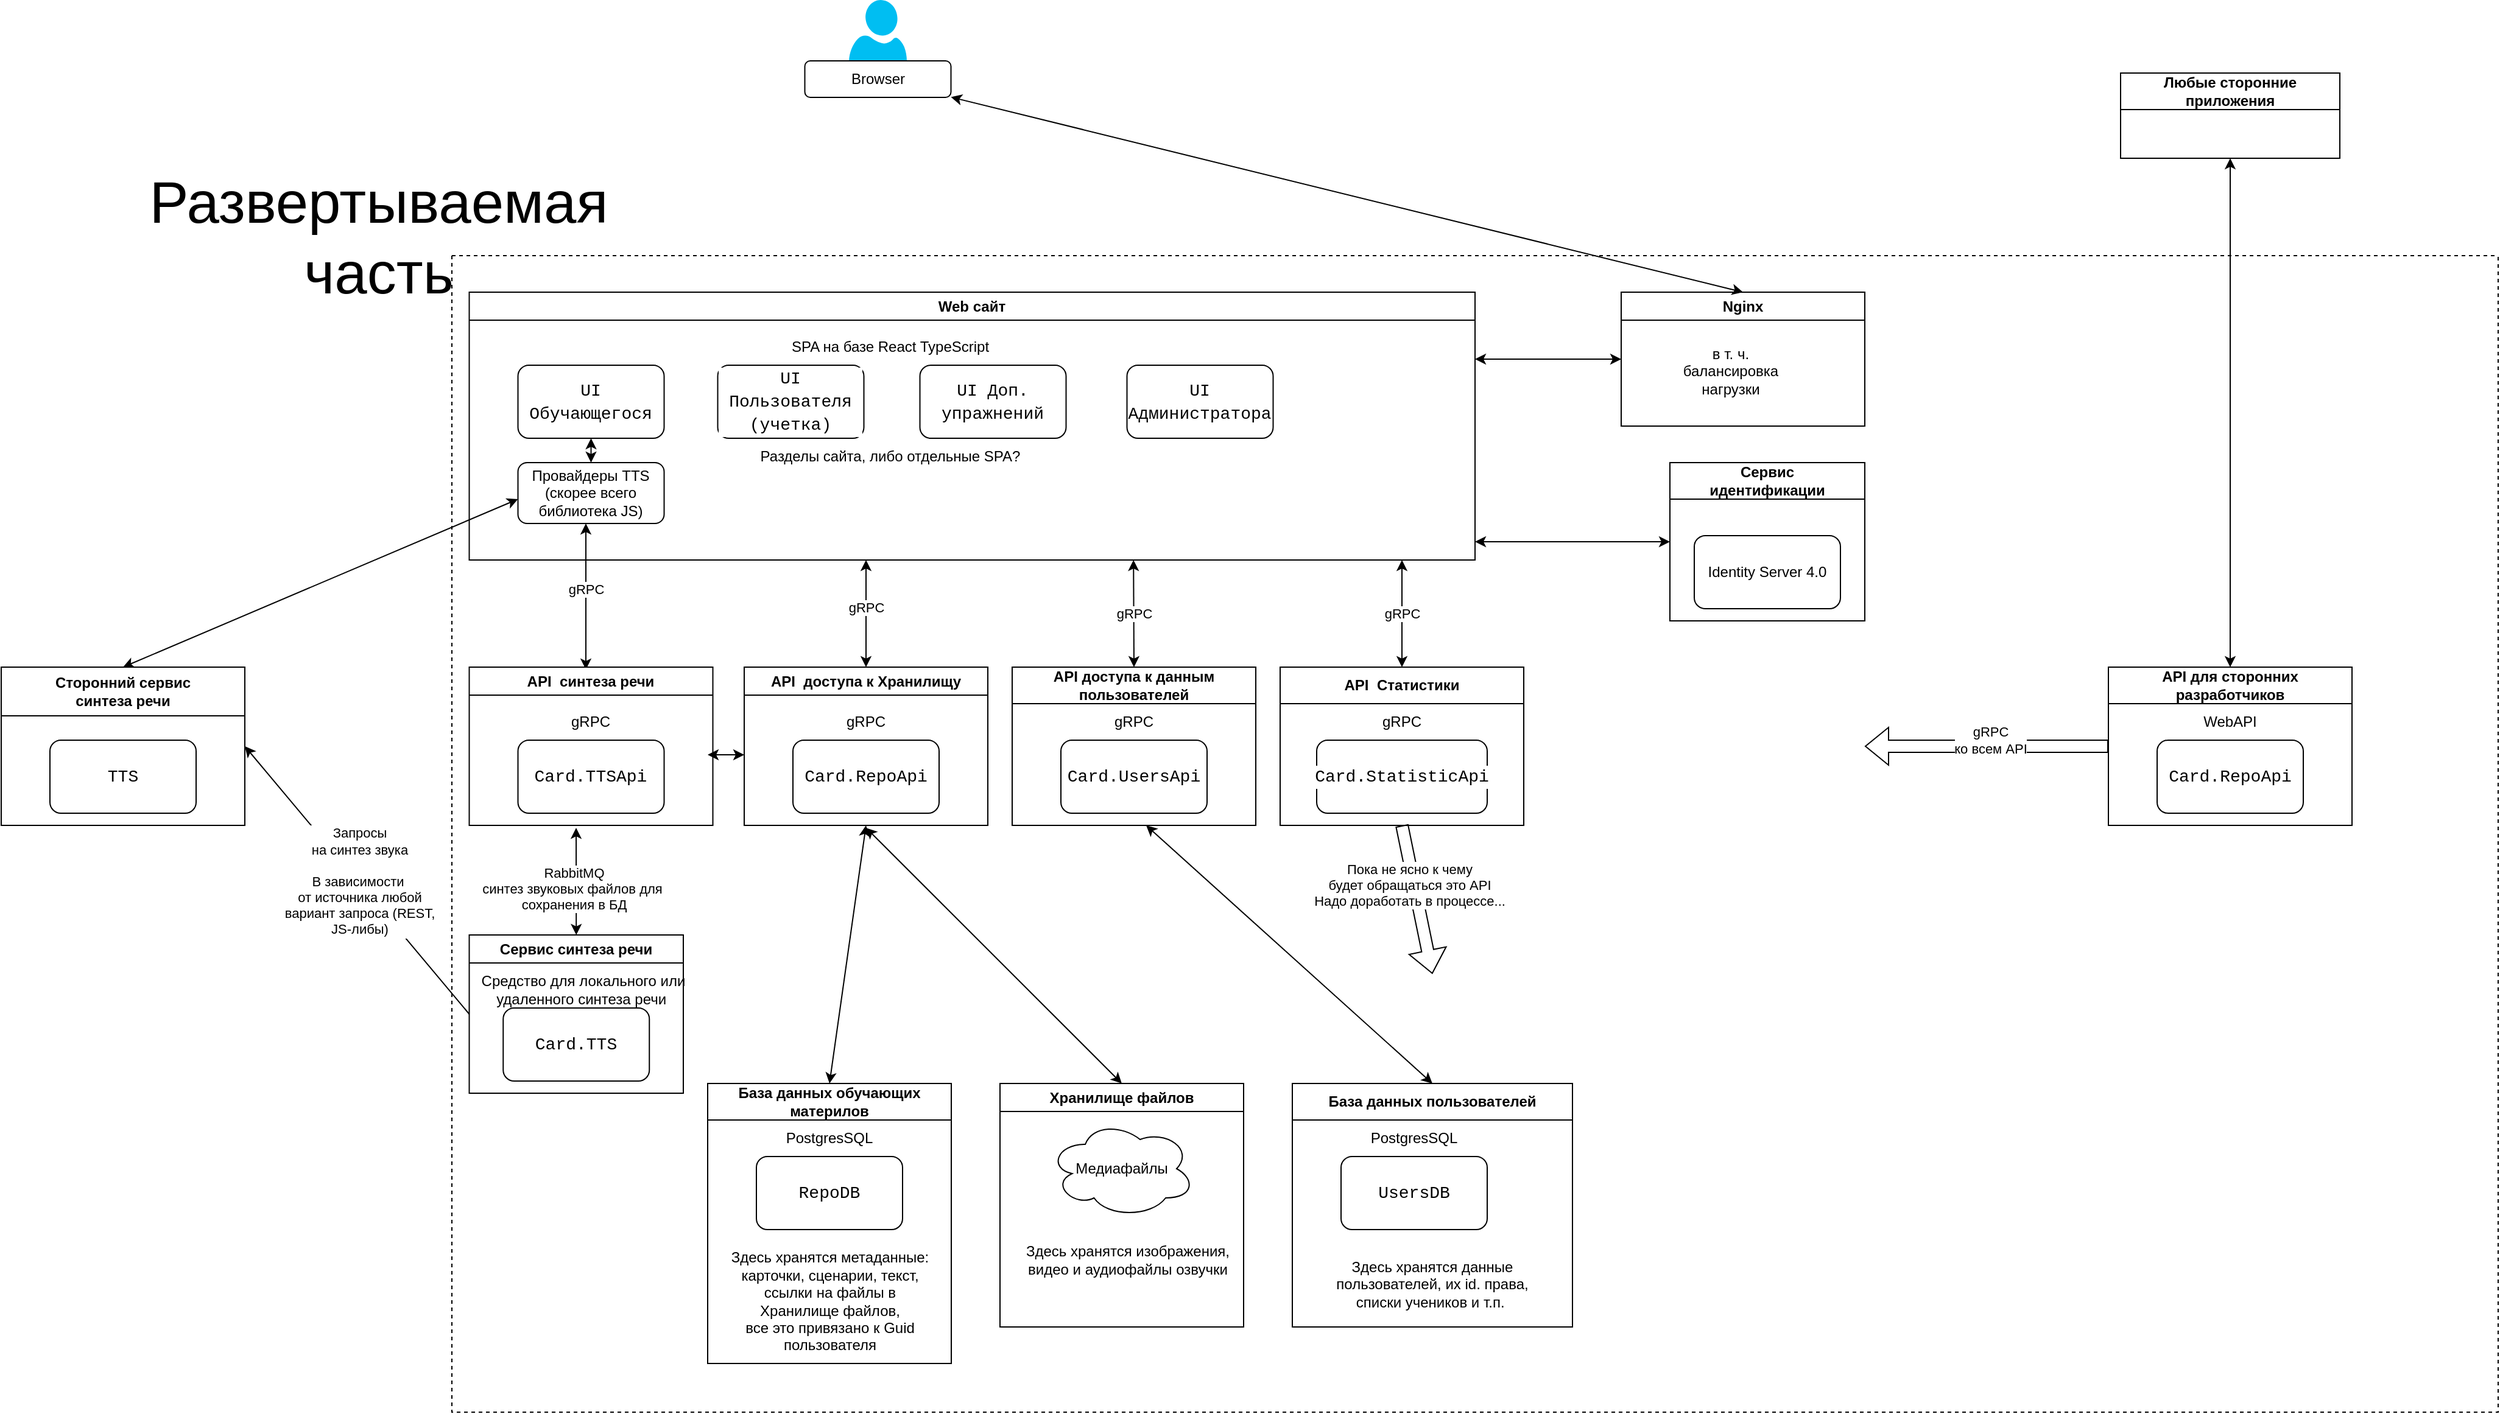 <mxfile version="23.1.5" type="device">
  <diagram name="Страница — 1" id="4c29RNRdUP_Loz52Y8jb">
    <mxGraphModel dx="2062" dy="740" grid="1" gridSize="10" guides="1" tooltips="1" connect="1" arrows="1" fold="1" page="1" pageScale="1" pageWidth="827" pageHeight="1169" math="0" shadow="0">
      <root>
        <mxCell id="0" />
        <mxCell id="1" parent="0" />
        <mxCell id="G9CLyLBNerquvoPNeNlz-1" value="" style="swimlane;startSize=0;dashed=1;" parent="1" vertex="1">
          <mxGeometry x="40" y="350" width="1680" height="950" as="geometry">
            <mxRectangle x="30" y="420" width="50" height="40" as="alternateBounds" />
          </mxGeometry>
        </mxCell>
        <mxCell id="G9CLyLBNerquvoPNeNlz-8" value="Web сайт" style="swimlane;whiteSpace=wrap;html=1;" parent="G9CLyLBNerquvoPNeNlz-1" vertex="1">
          <mxGeometry x="14.25" y="30" width="825.75" height="220" as="geometry">
            <mxRectangle x="240" y="170" width="140" height="30" as="alternateBounds" />
          </mxGeometry>
        </mxCell>
        <mxCell id="G9CLyLBNerquvoPNeNlz-9" value="&lt;div style=&quot;font-family: Consolas, &amp;quot;Courier New&amp;quot;, monospace; font-size: 14px; line-height: 19px;&quot;&gt;UI Обучающегося&lt;/div&gt;" style="rounded=1;whiteSpace=wrap;html=1;fontColor=default;labelBackgroundColor=default;" parent="G9CLyLBNerquvoPNeNlz-8" vertex="1">
          <mxGeometry x="40" y="60" width="120" height="60" as="geometry" />
        </mxCell>
        <mxCell id="G9CLyLBNerquvoPNeNlz-10" value="&lt;div style=&quot;font-family: Consolas, &amp;quot;Courier New&amp;quot;, monospace; font-size: 14px; line-height: 19px;&quot;&gt;UI Администратора&lt;/div&gt;" style="rounded=1;whiteSpace=wrap;html=1;fontColor=default;labelBackgroundColor=default;" parent="G9CLyLBNerquvoPNeNlz-8" vertex="1">
          <mxGeometry x="540" y="60" width="120" height="60" as="geometry" />
        </mxCell>
        <mxCell id="G9CLyLBNerquvoPNeNlz-11" value="&lt;div style=&quot;font-family: Consolas, &amp;quot;Courier New&amp;quot;, monospace; font-size: 14px; line-height: 19px;&quot;&gt;UI Пользователя&lt;/div&gt;&lt;div style=&quot;font-family: Consolas, &amp;quot;Courier New&amp;quot;, monospace; font-size: 14px; line-height: 19px;&quot;&gt;(учетка)&lt;/div&gt;" style="rounded=1;whiteSpace=wrap;html=1;fontColor=default;labelBackgroundColor=default;" parent="G9CLyLBNerquvoPNeNlz-8" vertex="1">
          <mxGeometry x="204" y="60" width="120" height="60" as="geometry" />
        </mxCell>
        <mxCell id="G9CLyLBNerquvoPNeNlz-12" value="&lt;div style=&quot;font-family: Consolas, &amp;quot;Courier New&amp;quot;, monospace; font-size: 14px; line-height: 19px;&quot;&gt;UI Доп. упражнений&lt;/div&gt;" style="rounded=1;whiteSpace=wrap;html=1;fontColor=default;labelBackgroundColor=default;" parent="G9CLyLBNerquvoPNeNlz-8" vertex="1">
          <mxGeometry x="370" y="60" width="120" height="60" as="geometry" />
        </mxCell>
        <mxCell id="G9CLyLBNerquvoPNeNlz-18" value="SPA на базе React TypeScript" style="text;html=1;align=center;verticalAlign=middle;whiteSpace=wrap;rounded=0;" parent="G9CLyLBNerquvoPNeNlz-8" vertex="1">
          <mxGeometry x="193.38" y="30" width="304.25" height="30" as="geometry" />
        </mxCell>
        <mxCell id="G9CLyLBNerquvoPNeNlz-51" value="Разделы сайта, либо отдельные SPA?" style="text;html=1;align=center;verticalAlign=middle;whiteSpace=wrap;rounded=0;" parent="G9CLyLBNerquvoPNeNlz-8" vertex="1">
          <mxGeometry x="214.63" y="120" width="261.75" height="30" as="geometry" />
        </mxCell>
        <mxCell id="G9CLyLBNerquvoPNeNlz-65" value="Провайдеры TTS&lt;br&gt;(скорее всего библиотека JS)" style="rounded=1;whiteSpace=wrap;html=1;" parent="G9CLyLBNerquvoPNeNlz-8" vertex="1">
          <mxGeometry x="40" y="140" width="120" height="50" as="geometry" />
        </mxCell>
        <mxCell id="G9CLyLBNerquvoPNeNlz-66" value="" style="endArrow=classic;startArrow=classic;html=1;rounded=0;entryX=0.5;entryY=1;entryDx=0;entryDy=0;exitX=0.5;exitY=0;exitDx=0;exitDy=0;" parent="G9CLyLBNerquvoPNeNlz-8" source="G9CLyLBNerquvoPNeNlz-65" target="G9CLyLBNerquvoPNeNlz-9" edge="1">
          <mxGeometry width="50" height="50" relative="1" as="geometry">
            <mxPoint x="205.75" y="230" as="sourcePoint" />
            <mxPoint x="255.75" y="180" as="targetPoint" />
          </mxGeometry>
        </mxCell>
        <mxCell id="G9CLyLBNerquvoPNeNlz-69" value="" style="endArrow=classic;startArrow=classic;html=1;rounded=0;exitX=0.5;exitY=0;exitDx=0;exitDy=0;" parent="G9CLyLBNerquvoPNeNlz-8" source="G9CLyLBNerquvoPNeNlz-43" edge="1">
          <mxGeometry width="50" height="50" relative="1" as="geometry">
            <mxPoint x="-10" y="220" as="sourcePoint" />
            <mxPoint x="40" y="170" as="targetPoint" />
          </mxGeometry>
        </mxCell>
        <mxCell id="YbVzIjHWIAAiJd0-2yNt-5" value="" style="endArrow=classic;startArrow=classic;html=1;rounded=0;" parent="G9CLyLBNerquvoPNeNlz-8" edge="1">
          <mxGeometry width="50" height="50" relative="1" as="geometry">
            <mxPoint x="95.75" y="310" as="sourcePoint" />
            <mxPoint x="95.75" y="190" as="targetPoint" />
          </mxGeometry>
        </mxCell>
        <mxCell id="YbVzIjHWIAAiJd0-2yNt-6" value="gRPC" style="edgeLabel;html=1;align=center;verticalAlign=middle;resizable=0;points=[];" parent="YbVzIjHWIAAiJd0-2yNt-5" vertex="1" connectable="0">
          <mxGeometry x="0.07" relative="1" as="geometry">
            <mxPoint y="-2" as="offset" />
          </mxGeometry>
        </mxCell>
        <mxCell id="G9CLyLBNerquvoPNeNlz-19" value="API&amp;nbsp; доступа к Хранилищу" style="swimlane;whiteSpace=wrap;html=1;" parent="G9CLyLBNerquvoPNeNlz-1" vertex="1">
          <mxGeometry x="240" y="338" width="200" height="130" as="geometry">
            <mxRectangle x="130" y="220" width="200" height="30" as="alternateBounds" />
          </mxGeometry>
        </mxCell>
        <mxCell id="G9CLyLBNerquvoPNeNlz-20" value="&lt;div style=&quot;font-family: Consolas, &amp;quot;Courier New&amp;quot;, monospace; font-size: 14px; line-height: 19px;&quot;&gt;Card.RepoApi&lt;/div&gt;" style="rounded=1;whiteSpace=wrap;html=1;fontColor=default;labelBackgroundColor=default;" parent="G9CLyLBNerquvoPNeNlz-19" vertex="1">
          <mxGeometry x="40" y="60" width="120" height="60" as="geometry" />
        </mxCell>
        <mxCell id="G9CLyLBNerquvoPNeNlz-25" value="gRPC" style="text;html=1;align=center;verticalAlign=middle;whiteSpace=wrap;rounded=0;" parent="G9CLyLBNerquvoPNeNlz-19" vertex="1">
          <mxGeometry x="70" y="30" width="60" height="30" as="geometry" />
        </mxCell>
        <mxCell id="G9CLyLBNerquvoPNeNlz-21" value="API доступа к данным пользователей" style="swimlane;whiteSpace=wrap;html=1;startSize=30;" parent="G9CLyLBNerquvoPNeNlz-1" vertex="1">
          <mxGeometry x="460" y="338" width="200" height="130" as="geometry" />
        </mxCell>
        <mxCell id="G9CLyLBNerquvoPNeNlz-22" value="&lt;div style=&quot;font-family: Consolas, &amp;quot;Courier New&amp;quot;, monospace; font-size: 14px; line-height: 19px;&quot;&gt;Card.UsersApi&lt;/div&gt;" style="rounded=1;whiteSpace=wrap;html=1;fontColor=default;labelBackgroundColor=default;" parent="G9CLyLBNerquvoPNeNlz-21" vertex="1">
          <mxGeometry x="40" y="60" width="120" height="60" as="geometry" />
        </mxCell>
        <mxCell id="G9CLyLBNerquvoPNeNlz-29" value="gRPC" style="text;html=1;align=center;verticalAlign=middle;whiteSpace=wrap;rounded=0;" parent="G9CLyLBNerquvoPNeNlz-21" vertex="1">
          <mxGeometry x="70" y="30" width="60" height="30" as="geometry" />
        </mxCell>
        <mxCell id="G9CLyLBNerquvoPNeNlz-35" value="Сервис &lt;br&gt;идентификации" style="swimlane;whiteSpace=wrap;html=1;startSize=30;" parent="G9CLyLBNerquvoPNeNlz-1" vertex="1">
          <mxGeometry x="1000" y="170" width="160" height="130" as="geometry" />
        </mxCell>
        <mxCell id="G9CLyLBNerquvoPNeNlz-36" value="Identity Server 4.0" style="rounded=1;whiteSpace=wrap;html=1;" parent="G9CLyLBNerquvoPNeNlz-35" vertex="1">
          <mxGeometry x="20" y="60" width="120" height="60" as="geometry" />
        </mxCell>
        <mxCell id="G9CLyLBNerquvoPNeNlz-37" value="API для сторонних разработчиков" style="swimlane;whiteSpace=wrap;html=1;startSize=30;" parent="G9CLyLBNerquvoPNeNlz-1" vertex="1">
          <mxGeometry x="1360" y="338" width="200" height="130" as="geometry">
            <mxRectangle x="130" y="220" width="200" height="30" as="alternateBounds" />
          </mxGeometry>
        </mxCell>
        <mxCell id="G9CLyLBNerquvoPNeNlz-38" value="&lt;div style=&quot;font-family: Consolas, &amp;quot;Courier New&amp;quot;, monospace; font-size: 14px; line-height: 19px;&quot;&gt;Card.RepoApi&lt;/div&gt;" style="rounded=1;whiteSpace=wrap;html=1;fontColor=default;labelBackgroundColor=default;" parent="G9CLyLBNerquvoPNeNlz-37" vertex="1">
          <mxGeometry x="40" y="60" width="120" height="60" as="geometry" />
        </mxCell>
        <mxCell id="G9CLyLBNerquvoPNeNlz-39" value="WebAPI" style="text;html=1;align=center;verticalAlign=middle;whiteSpace=wrap;rounded=0;" parent="G9CLyLBNerquvoPNeNlz-37" vertex="1">
          <mxGeometry x="70" y="30" width="60" height="30" as="geometry" />
        </mxCell>
        <mxCell id="G9CLyLBNerquvoPNeNlz-40" value="Сервис синтеза речи" style="swimlane;whiteSpace=wrap;html=1;startSize=23;" parent="G9CLyLBNerquvoPNeNlz-1" vertex="1">
          <mxGeometry x="14.25" y="558" width="175.75" height="130" as="geometry">
            <mxRectangle x="130" y="220" width="200" height="30" as="alternateBounds" />
          </mxGeometry>
        </mxCell>
        <mxCell id="G9CLyLBNerquvoPNeNlz-41" value="&lt;div style=&quot;font-family: Consolas, &amp;quot;Courier New&amp;quot;, monospace; font-size: 14px; line-height: 19px;&quot;&gt;&lt;div style=&quot;line-height: 19px;&quot;&gt;Card.TTS&lt;/div&gt;&lt;/div&gt;" style="rounded=1;whiteSpace=wrap;html=1;fontColor=default;labelBackgroundColor=default;" parent="G9CLyLBNerquvoPNeNlz-40" vertex="1">
          <mxGeometry x="27.88" y="60" width="120" height="60" as="geometry" />
        </mxCell>
        <mxCell id="G9CLyLBNerquvoPNeNlz-70" value="Средство для локального или удаленного синтеза речи&amp;nbsp;" style="text;html=1;align=center;verticalAlign=middle;whiteSpace=wrap;rounded=0;" parent="G9CLyLBNerquvoPNeNlz-40" vertex="1">
          <mxGeometry x="5.75" y="30" width="175.75" height="30" as="geometry" />
        </mxCell>
        <mxCell id="G9CLyLBNerquvoPNeNlz-45" value="База данных обучающих&lt;br&gt;материлов" style="swimlane;whiteSpace=wrap;html=1;startSize=30;" parent="G9CLyLBNerquvoPNeNlz-1" vertex="1">
          <mxGeometry x="210" y="680" width="200" height="230" as="geometry">
            <mxRectangle x="130" y="220" width="200" height="30" as="alternateBounds" />
          </mxGeometry>
        </mxCell>
        <mxCell id="G9CLyLBNerquvoPNeNlz-46" value="&lt;div style=&quot;font-family: Consolas, &amp;quot;Courier New&amp;quot;, monospace; font-size: 14px; line-height: 19px;&quot;&gt;RepoDB&lt;/div&gt;" style="rounded=1;whiteSpace=wrap;html=1;fontColor=default;labelBackgroundColor=default;" parent="G9CLyLBNerquvoPNeNlz-45" vertex="1">
          <mxGeometry x="40" y="60" width="120" height="60" as="geometry" />
        </mxCell>
        <mxCell id="G9CLyLBNerquvoPNeNlz-47" value="PostgresSQL" style="text;html=1;align=center;verticalAlign=middle;whiteSpace=wrap;rounded=0;" parent="G9CLyLBNerquvoPNeNlz-45" vertex="1">
          <mxGeometry x="70" y="30" width="60" height="30" as="geometry" />
        </mxCell>
        <mxCell id="YbVzIjHWIAAiJd0-2yNt-12" value="Здесь хранятся метаданные:&lt;br&gt;карточки, сценарии, текст, ссылки на файлы в Хранилище файлов,&lt;br&gt;все это привязано к Guid пользователя" style="text;html=1;align=center;verticalAlign=middle;whiteSpace=wrap;rounded=0;" parent="G9CLyLBNerquvoPNeNlz-45" vertex="1">
          <mxGeometry x="17.5" y="139" width="165" height="80" as="geometry" />
        </mxCell>
        <mxCell id="G9CLyLBNerquvoPNeNlz-48" value="База данных пользователей" style="swimlane;whiteSpace=wrap;html=1;startSize=30;" parent="G9CLyLBNerquvoPNeNlz-1" vertex="1">
          <mxGeometry x="690" y="680" width="230" height="200" as="geometry">
            <mxRectangle x="130" y="220" width="200" height="30" as="alternateBounds" />
          </mxGeometry>
        </mxCell>
        <mxCell id="G9CLyLBNerquvoPNeNlz-49" value="&lt;div style=&quot;font-family: Consolas, &amp;quot;Courier New&amp;quot;, monospace; font-size: 14px; line-height: 19px;&quot;&gt;UsersDB&lt;/div&gt;" style="rounded=1;whiteSpace=wrap;html=1;fontColor=default;labelBackgroundColor=default;" parent="G9CLyLBNerquvoPNeNlz-48" vertex="1">
          <mxGeometry x="40" y="60" width="120" height="60" as="geometry" />
        </mxCell>
        <mxCell id="G9CLyLBNerquvoPNeNlz-50" value="PostgresSQL" style="text;html=1;align=center;verticalAlign=middle;whiteSpace=wrap;rounded=0;" parent="G9CLyLBNerquvoPNeNlz-48" vertex="1">
          <mxGeometry x="70" y="30" width="60" height="30" as="geometry" />
        </mxCell>
        <mxCell id="YbVzIjHWIAAiJd0-2yNt-13" value="Здесь хранятся данные пользователей, их id. права, списки учеников и т.п.&amp;nbsp;" style="text;html=1;align=center;verticalAlign=middle;whiteSpace=wrap;rounded=0;" parent="G9CLyLBNerquvoPNeNlz-48" vertex="1">
          <mxGeometry x="30" y="130" width="170" height="70" as="geometry" />
        </mxCell>
        <mxCell id="G9CLyLBNerquvoPNeNlz-52" value="" style="endArrow=classic;startArrow=classic;html=1;rounded=0;exitX=0.5;exitY=0;exitDx=0;exitDy=0;" parent="G9CLyLBNerquvoPNeNlz-1" source="G9CLyLBNerquvoPNeNlz-40" edge="1">
          <mxGeometry width="50" height="50" relative="1" as="geometry">
            <mxPoint x="70" y="230" as="sourcePoint" />
            <mxPoint x="102" y="470" as="targetPoint" />
          </mxGeometry>
        </mxCell>
        <mxCell id="G9CLyLBNerquvoPNeNlz-58" value="RabbitMQ&lt;br&gt;синтез звуковых файлов для&amp;nbsp;&lt;br&gt;сохранения в БД" style="edgeLabel;html=1;align=center;verticalAlign=middle;resizable=0;points=[];" parent="G9CLyLBNerquvoPNeNlz-52" vertex="1" connectable="0">
          <mxGeometry x="-0.011" relative="1" as="geometry">
            <mxPoint x="-2" y="5" as="offset" />
          </mxGeometry>
        </mxCell>
        <mxCell id="G9CLyLBNerquvoPNeNlz-53" value="" style="endArrow=classic;startArrow=classic;html=1;rounded=0;exitX=0.5;exitY=0;exitDx=0;exitDy=0;" parent="G9CLyLBNerquvoPNeNlz-1" source="G9CLyLBNerquvoPNeNlz-19" edge="1">
          <mxGeometry width="50" height="50" relative="1" as="geometry">
            <mxPoint x="338.25" y="320" as="sourcePoint" />
            <mxPoint x="340" y="250" as="targetPoint" />
          </mxGeometry>
        </mxCell>
        <mxCell id="G9CLyLBNerquvoPNeNlz-59" value="gRPC" style="edgeLabel;html=1;align=center;verticalAlign=middle;resizable=0;points=[];" parent="G9CLyLBNerquvoPNeNlz-53" vertex="1" connectable="0">
          <mxGeometry x="0.07" relative="1" as="geometry">
            <mxPoint y="-2" as="offset" />
          </mxGeometry>
        </mxCell>
        <mxCell id="G9CLyLBNerquvoPNeNlz-54" value="" style="endArrow=classic;startArrow=classic;html=1;rounded=0;exitX=0.5;exitY=0;exitDx=0;exitDy=0;" parent="G9CLyLBNerquvoPNeNlz-1" source="G9CLyLBNerquvoPNeNlz-21" edge="1">
          <mxGeometry width="50" height="50" relative="1" as="geometry">
            <mxPoint x="559.6" y="320" as="sourcePoint" />
            <mxPoint x="559.6" y="250" as="targetPoint" />
          </mxGeometry>
        </mxCell>
        <mxCell id="G9CLyLBNerquvoPNeNlz-60" value="gRPC" style="edgeLabel;html=1;align=center;verticalAlign=middle;resizable=0;points=[];" parent="G9CLyLBNerquvoPNeNlz-54" vertex="1" connectable="0">
          <mxGeometry x="-0.008" y="2" relative="1" as="geometry">
            <mxPoint x="2" y="-1" as="offset" />
          </mxGeometry>
        </mxCell>
        <mxCell id="G9CLyLBNerquvoPNeNlz-55" value="" style="endArrow=classic;startArrow=classic;html=1;rounded=0;exitX=0;exitY=0.5;exitDx=0;exitDy=0;" parent="G9CLyLBNerquvoPNeNlz-1" source="G9CLyLBNerquvoPNeNlz-35" edge="1">
          <mxGeometry width="50" height="50" relative="1" as="geometry">
            <mxPoint x="700" y="250" as="sourcePoint" />
            <mxPoint x="840" y="235" as="targetPoint" />
          </mxGeometry>
        </mxCell>
        <mxCell id="G9CLyLBNerquvoPNeNlz-61" value="" style="endArrow=classic;startArrow=classic;html=1;rounded=0;" parent="G9CLyLBNerquvoPNeNlz-1" edge="1">
          <mxGeometry width="50" height="50" relative="1" as="geometry">
            <mxPoint x="240" y="410" as="sourcePoint" />
            <mxPoint x="210" y="410" as="targetPoint" />
          </mxGeometry>
        </mxCell>
        <mxCell id="G9CLyLBNerquvoPNeNlz-62" value="" style="endArrow=classic;startArrow=classic;html=1;rounded=0;entryX=0.5;entryY=1;entryDx=0;entryDy=0;exitX=0.5;exitY=0;exitDx=0;exitDy=0;" parent="G9CLyLBNerquvoPNeNlz-1" source="G9CLyLBNerquvoPNeNlz-45" target="G9CLyLBNerquvoPNeNlz-19" edge="1">
          <mxGeometry width="50" height="50" relative="1" as="geometry">
            <mxPoint x="340" y="558" as="sourcePoint" />
            <mxPoint x="410" y="488" as="targetPoint" />
          </mxGeometry>
        </mxCell>
        <mxCell id="G9CLyLBNerquvoPNeNlz-63" value="" style="endArrow=classic;startArrow=classic;html=1;rounded=0;exitX=0.5;exitY=0;exitDx=0;exitDy=0;" parent="G9CLyLBNerquvoPNeNlz-1" source="G9CLyLBNerquvoPNeNlz-48" edge="1">
          <mxGeometry width="50" height="50" relative="1" as="geometry">
            <mxPoint x="490" y="528" as="sourcePoint" />
            <mxPoint x="570" y="468" as="targetPoint" />
          </mxGeometry>
        </mxCell>
        <mxCell id="G9CLyLBNerquvoPNeNlz-73" value="Nginx" style="swimlane;whiteSpace=wrap;html=1;" parent="G9CLyLBNerquvoPNeNlz-1" vertex="1">
          <mxGeometry x="960" y="30" width="200" height="110" as="geometry" />
        </mxCell>
        <mxCell id="G9CLyLBNerquvoPNeNlz-75" value="в т. ч. балансировка&lt;br&gt;нагрузки" style="text;html=1;align=center;verticalAlign=middle;whiteSpace=wrap;rounded=0;" parent="G9CLyLBNerquvoPNeNlz-73" vertex="1">
          <mxGeometry x="60" y="50" width="60" height="30" as="geometry" />
        </mxCell>
        <mxCell id="G9CLyLBNerquvoPNeNlz-74" value="" style="endArrow=classic;startArrow=classic;html=1;rounded=0;entryX=0;entryY=0.5;entryDx=0;entryDy=0;exitX=1;exitY=0.25;exitDx=0;exitDy=0;" parent="G9CLyLBNerquvoPNeNlz-1" source="G9CLyLBNerquvoPNeNlz-8" target="G9CLyLBNerquvoPNeNlz-73" edge="1">
          <mxGeometry width="50" height="50" relative="1" as="geometry">
            <mxPoint x="800" y="220" as="sourcePoint" />
            <mxPoint x="850" y="170" as="targetPoint" />
          </mxGeometry>
        </mxCell>
        <mxCell id="YbVzIjHWIAAiJd0-2yNt-1" value="API&amp;nbsp; синтеза речи" style="swimlane;whiteSpace=wrap;html=1;" parent="G9CLyLBNerquvoPNeNlz-1" vertex="1">
          <mxGeometry x="14.25" y="338" width="200" height="130" as="geometry">
            <mxRectangle x="130" y="220" width="200" height="30" as="alternateBounds" />
          </mxGeometry>
        </mxCell>
        <mxCell id="YbVzIjHWIAAiJd0-2yNt-2" value="&lt;div style=&quot;font-family: Consolas, &amp;quot;Courier New&amp;quot;, monospace; font-size: 14px; line-height: 19px;&quot;&gt;Card.TTSApi&lt;/div&gt;" style="rounded=1;whiteSpace=wrap;html=1;fontColor=default;labelBackgroundColor=default;" parent="YbVzIjHWIAAiJd0-2yNt-1" vertex="1">
          <mxGeometry x="40" y="60" width="120" height="60" as="geometry" />
        </mxCell>
        <mxCell id="YbVzIjHWIAAiJd0-2yNt-3" value="gRPC" style="text;html=1;align=center;verticalAlign=middle;whiteSpace=wrap;rounded=0;" parent="YbVzIjHWIAAiJd0-2yNt-1" vertex="1">
          <mxGeometry x="70" y="30" width="60" height="30" as="geometry" />
        </mxCell>
        <mxCell id="YbVzIjHWIAAiJd0-2yNt-7" value="Хранилище файлов" style="swimlane;whiteSpace=wrap;html=1;" parent="G9CLyLBNerquvoPNeNlz-1" vertex="1">
          <mxGeometry x="450" y="680" width="200" height="200" as="geometry" />
        </mxCell>
        <mxCell id="YbVzIjHWIAAiJd0-2yNt-9" value="Медиафайлы" style="ellipse;shape=cloud;whiteSpace=wrap;html=1;" parent="YbVzIjHWIAAiJd0-2yNt-7" vertex="1">
          <mxGeometry x="40" y="30" width="120" height="80" as="geometry" />
        </mxCell>
        <mxCell id="YbVzIjHWIAAiJd0-2yNt-11" value="Здесь хранятся изображения, видео и аудиофайлы озвучки" style="text;html=1;align=center;verticalAlign=middle;whiteSpace=wrap;rounded=0;" parent="YbVzIjHWIAAiJd0-2yNt-7" vertex="1">
          <mxGeometry x="20" y="130" width="170" height="30" as="geometry" />
        </mxCell>
        <mxCell id="YbVzIjHWIAAiJd0-2yNt-17" value="API&amp;nbsp; Статистики" style="swimlane;whiteSpace=wrap;html=1;startSize=30;" parent="G9CLyLBNerquvoPNeNlz-1" vertex="1">
          <mxGeometry x="680" y="338" width="200" height="130" as="geometry" />
        </mxCell>
        <mxCell id="YbVzIjHWIAAiJd0-2yNt-18" value="&lt;div style=&quot;font-family: Consolas, &amp;quot;Courier New&amp;quot;, monospace; font-size: 14px; line-height: 19px;&quot;&gt;Card.StatisticApi&lt;/div&gt;" style="rounded=1;whiteSpace=wrap;html=1;fontColor=default;labelBackgroundColor=default;" parent="YbVzIjHWIAAiJd0-2yNt-17" vertex="1">
          <mxGeometry x="30" y="60" width="140" height="60" as="geometry" />
        </mxCell>
        <mxCell id="YbVzIjHWIAAiJd0-2yNt-19" value="gRPC" style="text;html=1;align=center;verticalAlign=middle;whiteSpace=wrap;rounded=0;" parent="YbVzIjHWIAAiJd0-2yNt-17" vertex="1">
          <mxGeometry x="70" y="30" width="60" height="30" as="geometry" />
        </mxCell>
        <mxCell id="YbVzIjHWIAAiJd0-2yNt-20" value="" style="endArrow=classic;startArrow=classic;html=1;rounded=0;exitX=0.5;exitY=0;exitDx=0;exitDy=0;" parent="G9CLyLBNerquvoPNeNlz-1" source="YbVzIjHWIAAiJd0-2yNt-17" edge="1">
          <mxGeometry width="50" height="50" relative="1" as="geometry">
            <mxPoint x="999.41" y="323" as="sourcePoint" />
            <mxPoint x="780" y="250" as="targetPoint" />
          </mxGeometry>
        </mxCell>
        <mxCell id="YbVzIjHWIAAiJd0-2yNt-21" value="gRPC" style="edgeLabel;html=1;align=center;verticalAlign=middle;resizable=0;points=[];" parent="YbVzIjHWIAAiJd0-2yNt-20" vertex="1" connectable="0">
          <mxGeometry x="-0.008" y="2" relative="1" as="geometry">
            <mxPoint x="2" y="-1" as="offset" />
          </mxGeometry>
        </mxCell>
        <mxCell id="YbVzIjHWIAAiJd0-2yNt-22" value="" style="shape=flexArrow;endArrow=classic;html=1;rounded=0;exitX=0.5;exitY=1;exitDx=0;exitDy=0;" parent="G9CLyLBNerquvoPNeNlz-1" source="YbVzIjHWIAAiJd0-2yNt-17" edge="1">
          <mxGeometry width="50" height="50" relative="1" as="geometry">
            <mxPoint x="820" y="540" as="sourcePoint" />
            <mxPoint x="805" y="590" as="targetPoint" />
          </mxGeometry>
        </mxCell>
        <mxCell id="YbVzIjHWIAAiJd0-2yNt-23" value="Пока не ясно к чему&lt;br&gt;будет обращаться это API&lt;br&gt;Надо доработать в процессе..." style="edgeLabel;html=1;align=center;verticalAlign=middle;resizable=0;points=[];" parent="YbVzIjHWIAAiJd0-2yNt-22" vertex="1" connectable="0">
          <mxGeometry x="-0.196" y="-4" relative="1" as="geometry">
            <mxPoint y="-1" as="offset" />
          </mxGeometry>
        </mxCell>
        <mxCell id="G9CLyLBNerquvoPNeNlz-14" value="" style="verticalLabelPosition=bottom;html=1;verticalAlign=top;align=center;strokeColor=none;fillColor=#00BEF2;shape=mxgraph.azure.user;" parent="1" vertex="1">
          <mxGeometry x="366" y="140" width="47.5" height="50" as="geometry" />
        </mxCell>
        <mxCell id="G9CLyLBNerquvoPNeNlz-16" value="Browser" style="rounded=1;whiteSpace=wrap;html=1;" parent="1" vertex="1">
          <mxGeometry x="329.75" y="190" width="120" height="30" as="geometry" />
        </mxCell>
        <mxCell id="G9CLyLBNerquvoPNeNlz-17" value="" style="endArrow=classic;startArrow=classic;html=1;rounded=0;exitX=0.5;exitY=0;exitDx=0;exitDy=0;" parent="1" source="G9CLyLBNerquvoPNeNlz-73" target="G9CLyLBNerquvoPNeNlz-16" edge="1">
          <mxGeometry width="50" height="50" relative="1" as="geometry">
            <mxPoint x="760" y="290" as="sourcePoint" />
            <mxPoint x="440" y="280" as="targetPoint" />
          </mxGeometry>
        </mxCell>
        <mxCell id="G9CLyLBNerquvoPNeNlz-32" value="Любые сторонние приложения" style="swimlane;whiteSpace=wrap;html=1;startSize=30;" parent="1" vertex="1">
          <mxGeometry x="1410" y="200" width="180" height="70" as="geometry" />
        </mxCell>
        <mxCell id="G9CLyLBNerquvoPNeNlz-30" value="" style="endArrow=classic;startArrow=classic;html=1;rounded=0;exitX=0.5;exitY=0;exitDx=0;exitDy=0;entryX=0.5;entryY=1;entryDx=0;entryDy=0;" parent="1" source="G9CLyLBNerquvoPNeNlz-37" target="G9CLyLBNerquvoPNeNlz-32" edge="1">
          <mxGeometry width="50" height="50" relative="1" as="geometry">
            <mxPoint x="1120" y="640" as="sourcePoint" />
            <mxPoint x="930" y="280" as="targetPoint" />
          </mxGeometry>
        </mxCell>
        <mxCell id="G9CLyLBNerquvoPNeNlz-43" value="Сторонний сервис &lt;br&gt;синтеза речи" style="swimlane;whiteSpace=wrap;html=1;startSize=40;" parent="1" vertex="1">
          <mxGeometry x="-330" y="688" width="200" height="130" as="geometry">
            <mxRectangle x="130" y="220" width="200" height="30" as="alternateBounds" />
          </mxGeometry>
        </mxCell>
        <mxCell id="G9CLyLBNerquvoPNeNlz-44" value="&lt;div style=&quot;font-family: Consolas, &amp;quot;Courier New&amp;quot;, monospace; font-size: 14px; line-height: 19px;&quot;&gt;&lt;div style=&quot;line-height: 19px;&quot;&gt;TTS&lt;/div&gt;&lt;/div&gt;" style="rounded=1;whiteSpace=wrap;html=1;fontColor=default;labelBackgroundColor=default;" parent="G9CLyLBNerquvoPNeNlz-43" vertex="1">
          <mxGeometry x="40" y="60" width="120" height="60" as="geometry" />
        </mxCell>
        <mxCell id="G9CLyLBNerquvoPNeNlz-56" value="" style="endArrow=none;startArrow=classic;html=1;rounded=0;exitX=1;exitY=0.5;exitDx=0;exitDy=0;endFill=0;entryX=0;entryY=0.5;entryDx=0;entryDy=0;" parent="1" source="G9CLyLBNerquvoPNeNlz-43" target="G9CLyLBNerquvoPNeNlz-40" edge="1">
          <mxGeometry width="50" height="50" relative="1" as="geometry">
            <mxPoint x="-160" y="738" as="sourcePoint" />
            <mxPoint x="60" y="688" as="targetPoint" />
          </mxGeometry>
        </mxCell>
        <mxCell id="G9CLyLBNerquvoPNeNlz-57" value="Запросы&lt;br&gt;на синтез звука&lt;br&gt;&lt;br&gt;В зависимости&amp;nbsp;&lt;br&gt;от источника любой&lt;br&gt;вариант запроса (REST, &lt;br&gt;JS-либы)" style="edgeLabel;html=1;align=center;verticalAlign=middle;resizable=0;points=[];" parent="G9CLyLBNerquvoPNeNlz-56" vertex="1" connectable="0">
          <mxGeometry x="0.01" y="1" relative="1" as="geometry">
            <mxPoint as="offset" />
          </mxGeometry>
        </mxCell>
        <mxCell id="G9CLyLBNerquvoPNeNlz-72" value="Развертываемая часть" style="text;html=1;align=center;verticalAlign=middle;whiteSpace=wrap;rounded=0;fontSize=48;" parent="1" vertex="1">
          <mxGeometry x="-130" y="320" width="220" height="30" as="geometry" />
        </mxCell>
        <mxCell id="YbVzIjHWIAAiJd0-2yNt-8" value="" style="endArrow=classic;startArrow=classic;html=1;rounded=0;exitX=0.5;exitY=0;exitDx=0;exitDy=0;" parent="1" source="YbVzIjHWIAAiJd0-2yNt-7" edge="1">
          <mxGeometry width="50" height="50" relative="1" as="geometry">
            <mxPoint x="360" y="1040" as="sourcePoint" />
            <mxPoint x="380" y="820" as="targetPoint" />
          </mxGeometry>
        </mxCell>
        <mxCell id="YbVzIjHWIAAiJd0-2yNt-15" value="" style="shape=flexArrow;endArrow=classic;html=1;rounded=0;exitX=0;exitY=0.5;exitDx=0;exitDy=0;" parent="1" source="G9CLyLBNerquvoPNeNlz-37" edge="1">
          <mxGeometry width="50" height="50" relative="1" as="geometry">
            <mxPoint x="560" y="850" as="sourcePoint" />
            <mxPoint x="1200" y="753" as="targetPoint" />
          </mxGeometry>
        </mxCell>
        <mxCell id="YbVzIjHWIAAiJd0-2yNt-16" value="gRPC&lt;br&gt;ко всем API" style="edgeLabel;html=1;align=center;verticalAlign=middle;resizable=0;points=[];" parent="YbVzIjHWIAAiJd0-2yNt-15" vertex="1" connectable="0">
          <mxGeometry x="-0.023" y="-5" relative="1" as="geometry">
            <mxPoint as="offset" />
          </mxGeometry>
        </mxCell>
      </root>
    </mxGraphModel>
  </diagram>
</mxfile>
